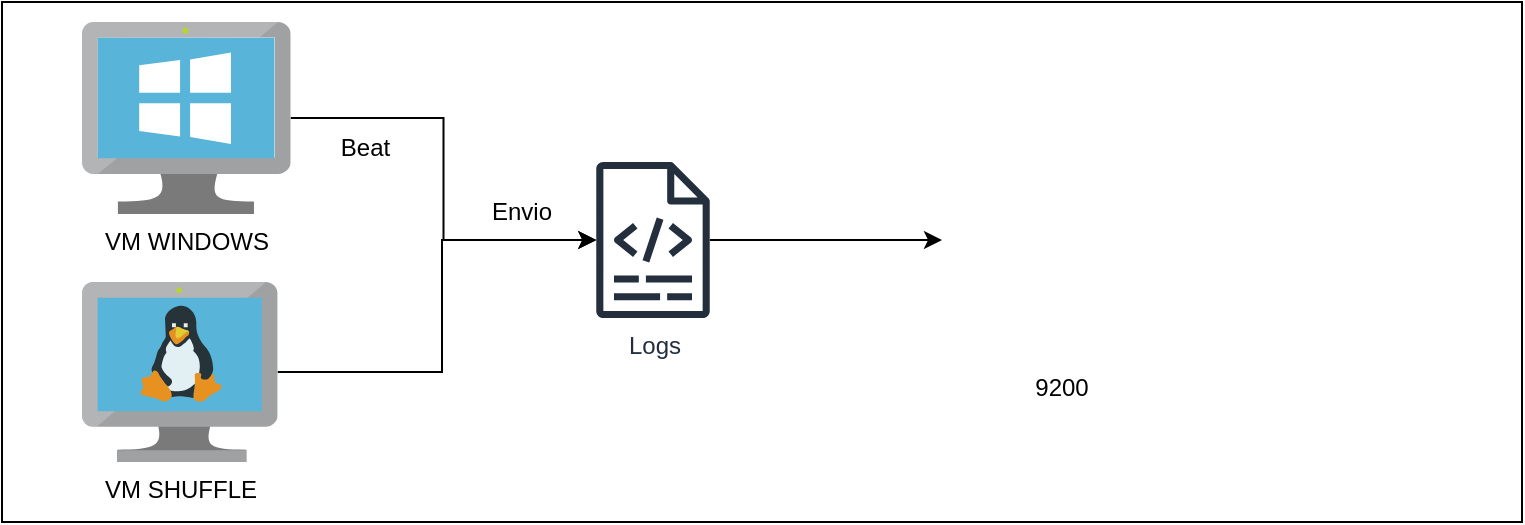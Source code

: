 <mxfile version="22.1.11" type="device" pages="3">
  <diagram name="ELK " id="idK8K4A5rRCEBnmIemRp">
    <mxGraphModel dx="1434" dy="781" grid="1" gridSize="10" guides="1" tooltips="1" connect="1" arrows="1" fold="1" page="1" pageScale="1" pageWidth="850" pageHeight="1100" math="0" shadow="0">
      <root>
        <mxCell id="0" />
        <mxCell id="1" parent="0" />
        <mxCell id="2aiQwRAXd9ur8T_TzMsw-5" value="" style="rounded=0;whiteSpace=wrap;html=1;" parent="1" vertex="1">
          <mxGeometry x="100" y="120" width="760" height="260" as="geometry" />
        </mxCell>
        <mxCell id="2aiQwRAXd9ur8T_TzMsw-7" style="edgeStyle=orthogonalEdgeStyle;rounded=0;orthogonalLoop=1;jettySize=auto;html=1;" parent="1" source="2aiQwRAXd9ur8T_TzMsw-3" target="2aiQwRAXd9ur8T_TzMsw-6" edge="1">
          <mxGeometry relative="1" as="geometry" />
        </mxCell>
        <mxCell id="2aiQwRAXd9ur8T_TzMsw-3" value="VM WINDOWS" style="image;sketch=0;aspect=fixed;html=1;points=[];align=center;fontSize=12;image=img/lib/mscae/VirtualMachineWindows.svg;" parent="1" vertex="1">
          <mxGeometry x="140" y="130" width="104.35" height="96" as="geometry" />
        </mxCell>
        <mxCell id="2aiQwRAXd9ur8T_TzMsw-8" style="edgeStyle=orthogonalEdgeStyle;rounded=0;orthogonalLoop=1;jettySize=auto;html=1;" parent="1" source="2aiQwRAXd9ur8T_TzMsw-4" target="2aiQwRAXd9ur8T_TzMsw-6" edge="1">
          <mxGeometry relative="1" as="geometry">
            <Array as="points">
              <mxPoint x="320" y="305" />
              <mxPoint x="320" y="239" />
            </Array>
          </mxGeometry>
        </mxCell>
        <mxCell id="2aiQwRAXd9ur8T_TzMsw-4" value="VM SHUFFLE" style="image;sketch=0;aspect=fixed;html=1;points=[];align=center;fontSize=12;image=img/lib/mscae/VM_Linux.svg;" parent="1" vertex="1">
          <mxGeometry x="140" y="260" width="97.83" height="90" as="geometry" />
        </mxCell>
        <mxCell id="2aiQwRAXd9ur8T_TzMsw-11" style="edgeStyle=orthogonalEdgeStyle;rounded=0;orthogonalLoop=1;jettySize=auto;html=1;" parent="1" source="2aiQwRAXd9ur8T_TzMsw-6" target="2aiQwRAXd9ur8T_TzMsw-10" edge="1">
          <mxGeometry relative="1" as="geometry" />
        </mxCell>
        <mxCell id="2aiQwRAXd9ur8T_TzMsw-6" value="Logs" style="sketch=0;outlineConnect=0;fontColor=#232F3E;gradientColor=none;fillColor=#232F3D;strokeColor=none;dashed=0;verticalLabelPosition=bottom;verticalAlign=top;align=center;html=1;fontSize=12;fontStyle=0;aspect=fixed;pointerEvents=1;shape=mxgraph.aws4.logs;" parent="1" vertex="1">
          <mxGeometry x="397" y="200" width="57" height="78" as="geometry" />
        </mxCell>
        <mxCell id="2aiQwRAXd9ur8T_TzMsw-9" value="Envio" style="text;html=1;strokeColor=none;fillColor=none;align=center;verticalAlign=middle;whiteSpace=wrap;rounded=0;" parent="1" vertex="1">
          <mxGeometry x="330" y="210" width="60" height="30" as="geometry" />
        </mxCell>
        <mxCell id="2aiQwRAXd9ur8T_TzMsw-10" value="9200" style="shape=image;verticalLabelPosition=bottom;labelBackgroundColor=default;verticalAlign=top;aspect=fixed;imageAspect=0;image=https://cdn.worldvectorlogo.com/logos/elasticsearch.svg;" parent="1" vertex="1">
          <mxGeometry x="570" y="179" width="120" height="120" as="geometry" />
        </mxCell>
        <mxCell id="utybNbqfqCuYVU4lpM4z-1" value="Beat" style="shape=image;verticalLabelPosition=bottom;labelBackgroundColor=default;verticalAlign=top;aspect=fixed;imageAspect=0;image=https://www.canchito-dev.com/public/blog/wp-content/uploads/2021/12/beats-logo-color.png;clipPath=inset(3.67% 11.33% 5.67% 14%);" parent="1" vertex="1">
          <mxGeometry x="260" y="126.14" width="43.53" height="52.86" as="geometry" />
        </mxCell>
      </root>
    </mxGraphModel>
  </diagram>
  <diagram name="wazuh" id="kKhoqPA5zqjPQmIdHD5c">
    <mxGraphModel dx="989" dy="539" grid="1" gridSize="10" guides="1" tooltips="1" connect="1" arrows="1" fold="1" page="1" pageScale="1" pageWidth="850" pageHeight="1100" math="0" shadow="0">
      <root>
        <mxCell id="BhqRYQ2Hw_QdvabaQWka-0" />
        <mxCell id="BhqRYQ2Hw_QdvabaQWka-1" parent="BhqRYQ2Hw_QdvabaQWka-0" />
        <mxCell id="BhqRYQ2Hw_QdvabaQWka-2" value="" style="rounded=0;whiteSpace=wrap;html=1;" vertex="1" parent="BhqRYQ2Hw_QdvabaQWka-1">
          <mxGeometry x="100" y="50" width="1040" height="510" as="geometry" />
        </mxCell>
        <mxCell id="BhqRYQ2Hw_QdvabaQWka-3" style="edgeStyle=orthogonalEdgeStyle;rounded=0;orthogonalLoop=1;jettySize=auto;html=1;" edge="1" parent="BhqRYQ2Hw_QdvabaQWka-1" source="BhqRYQ2Hw_QdvabaQWka-4" target="BhqRYQ2Hw_QdvabaQWka-8">
          <mxGeometry relative="1" as="geometry" />
        </mxCell>
        <mxCell id="BhqRYQ2Hw_QdvabaQWka-4" value="VM WINDOWS" style="image;sketch=0;aspect=fixed;html=1;points=[];align=center;fontSize=12;image=img/lib/mscae/VirtualMachineWindows.svg;" vertex="1" parent="BhqRYQ2Hw_QdvabaQWka-1">
          <mxGeometry x="140" y="130" width="104.35" height="96" as="geometry" />
        </mxCell>
        <mxCell id="BhqRYQ2Hw_QdvabaQWka-5" style="edgeStyle=orthogonalEdgeStyle;rounded=0;orthogonalLoop=1;jettySize=auto;html=1;" edge="1" parent="BhqRYQ2Hw_QdvabaQWka-1" source="BhqRYQ2Hw_QdvabaQWka-6" target="BhqRYQ2Hw_QdvabaQWka-8">
          <mxGeometry relative="1" as="geometry">
            <Array as="points">
              <mxPoint x="320" y="305" />
              <mxPoint x="320" y="239" />
            </Array>
          </mxGeometry>
        </mxCell>
        <mxCell id="BhqRYQ2Hw_QdvabaQWka-6" value="VM SHUFFLE" style="image;sketch=0;aspect=fixed;html=1;points=[];align=center;fontSize=12;image=img/lib/mscae/VM_Linux.svg;" vertex="1" parent="BhqRYQ2Hw_QdvabaQWka-1">
          <mxGeometry x="140" y="260" width="97.83" height="90" as="geometry" />
        </mxCell>
        <mxCell id="BhqRYQ2Hw_QdvabaQWka-7" style="edgeStyle=orthogonalEdgeStyle;rounded=0;orthogonalLoop=1;jettySize=auto;html=1;" edge="1" parent="BhqRYQ2Hw_QdvabaQWka-1" source="BhqRYQ2Hw_QdvabaQWka-8">
          <mxGeometry relative="1" as="geometry">
            <mxPoint x="570" y="239" as="targetPoint" />
          </mxGeometry>
        </mxCell>
        <mxCell id="BhqRYQ2Hw_QdvabaQWka-8" value="Logs" style="sketch=0;outlineConnect=0;fontColor=#232F3E;gradientColor=none;fillColor=#232F3D;strokeColor=none;dashed=0;verticalLabelPosition=bottom;verticalAlign=top;align=center;html=1;fontSize=12;fontStyle=0;aspect=fixed;pointerEvents=1;shape=mxgraph.aws4.logs;" vertex="1" parent="BhqRYQ2Hw_QdvabaQWka-1">
          <mxGeometry x="397" y="200" width="57" height="78" as="geometry" />
        </mxCell>
        <mxCell id="BhqRYQ2Hw_QdvabaQWka-9" value="Envio" style="text;html=1;strokeColor=none;fillColor=none;align=center;verticalAlign=middle;whiteSpace=wrap;rounded=0;" vertex="1" parent="BhqRYQ2Hw_QdvabaQWka-1">
          <mxGeometry x="330" y="210" width="60" height="30" as="geometry" />
        </mxCell>
        <mxCell id="_SaT1sM4ZOMUlj1Ge3Cp-1" style="edgeStyle=orthogonalEdgeStyle;rounded=0;orthogonalLoop=1;jettySize=auto;html=1;" edge="1" parent="BhqRYQ2Hw_QdvabaQWka-1" source="ywQ_Ot-MJz-mPGQtIAlU-1" target="_SaT1sM4ZOMUlj1Ge3Cp-0">
          <mxGeometry relative="1" as="geometry" />
        </mxCell>
        <mxCell id="ywQ_Ot-MJz-mPGQtIAlU-1" value="Wahum manger" style="shape=image;verticalLabelPosition=bottom;labelBackgroundColor=default;verticalAlign=top;aspect=fixed;imageAspect=0;image=https://wroberts.me/wp-content/uploads/2022/11/wazuh-666x628.webp;" vertex="1" parent="BhqRYQ2Hw_QdvabaQWka-1">
          <mxGeometry x="540" y="180" width="127" height="120" as="geometry" />
        </mxCell>
        <mxCell id="ywQ_Ot-MJz-mPGQtIAlU-2" value="" style="shape=image;verticalLabelPosition=bottom;labelBackgroundColor=default;verticalAlign=top;aspect=fixed;imageAspect=0;image=https://www.codegravity.com/images/9/d/b/b/f/9dbbf96eb12285fafed6cfc030be39f5f086aecc-wazuh.png;" vertex="1" parent="BhqRYQ2Hw_QdvabaQWka-1">
          <mxGeometry x="244.35" y="200" width="71" height="71.24" as="geometry" />
        </mxCell>
        <mxCell id="yQSdPzMxJd-mdbHg1v_u-1" style="edgeStyle=orthogonalEdgeStyle;rounded=0;orthogonalLoop=1;jettySize=auto;html=1;entryX=0;entryY=0.5;entryDx=0;entryDy=0;" edge="1" parent="BhqRYQ2Hw_QdvabaQWka-1" source="_SaT1sM4ZOMUlj1Ge3Cp-0" target="yQSdPzMxJd-mdbHg1v_u-0">
          <mxGeometry relative="1" as="geometry" />
        </mxCell>
        <mxCell id="SgbQOhfQ8bWoFGJusHD4-2" value="Text" style="edgeLabel;html=1;align=center;verticalAlign=middle;resizable=0;points=[];" vertex="1" connectable="0" parent="yQSdPzMxJd-mdbHg1v_u-1">
          <mxGeometry x="0.022" y="3" relative="1" as="geometry">
            <mxPoint as="offset" />
          </mxGeometry>
        </mxCell>
        <mxCell id="lQBs1gwL8xJSz2Rckm_1-2" style="edgeStyle=orthogonalEdgeStyle;rounded=0;orthogonalLoop=1;jettySize=auto;html=1;entryX=0;entryY=0.5;entryDx=0;entryDy=0;" edge="1" parent="BhqRYQ2Hw_QdvabaQWka-1" source="_SaT1sM4ZOMUlj1Ge3Cp-0" target="lQBs1gwL8xJSz2Rckm_1-1">
          <mxGeometry relative="1" as="geometry" />
        </mxCell>
        <mxCell id="SgbQOhfQ8bWoFGJusHD4-1" style="edgeStyle=orthogonalEdgeStyle;rounded=0;orthogonalLoop=1;jettySize=auto;html=1;entryX=0;entryY=0.5;entryDx=0;entryDy=0;" edge="1" parent="BhqRYQ2Hw_QdvabaQWka-1" source="_SaT1sM4ZOMUlj1Ge3Cp-0" target="SgbQOhfQ8bWoFGJusHD4-0">
          <mxGeometry relative="1" as="geometry">
            <Array as="points">
              <mxPoint x="900" y="240" />
              <mxPoint x="900" y="458" />
            </Array>
          </mxGeometry>
        </mxCell>
        <mxCell id="_SaT1sM4ZOMUlj1Ge3Cp-0" value="SHUFFLE" style="shape=image;verticalLabelPosition=bottom;labelBackgroundColor=default;verticalAlign=top;aspect=fixed;imageAspect=0;image=https://shuffler.io/images/Shuffle_logo.png;" vertex="1" parent="BhqRYQ2Hw_QdvabaQWka-1">
          <mxGeometry x="770" y="193.25" width="93.5" height="93.5" as="geometry" />
        </mxCell>
        <mxCell id="yQSdPzMxJd-mdbHg1v_u-0" value="Create ticket &#xa;DFIR-IRIS" style="shape=image;verticalLabelPosition=bottom;labelBackgroundColor=default;verticalAlign=top;aspect=fixed;imageAspect=0;image=https://images.opencollective.com/dfir-iris/e905077/logo/256.png;" vertex="1" parent="BhqRYQ2Hw_QdvabaQWka-1">
          <mxGeometry x="940" y="64" width="116" height="116" as="geometry" />
        </mxCell>
        <mxCell id="lQBs1gwL8xJSz2Rckm_1-0" value="" style="shape=image;verticalLabelPosition=bottom;labelBackgroundColor=default;verticalAlign=top;aspect=fixed;imageAspect=0;image=https://cdn3.iconfinder.com/data/icons/logos-and-brands-adobe/512/267_Python-512.png;" vertex="1" parent="BhqRYQ2Hw_QdvabaQWka-1">
          <mxGeometry x="1013" y="226" width="67" height="67" as="geometry" />
        </mxCell>
        <mxCell id="lQBs1gwL8xJSz2Rckm_1-1" value="IA analyzer&#xa;Ollama" style="shape=image;verticalLabelPosition=bottom;labelBackgroundColor=default;verticalAlign=top;aspect=fixed;imageAspect=0;image=https://cdn-icons-png.flaticon.com/512/7726/7726723.png;" vertex="1" parent="BhqRYQ2Hw_QdvabaQWka-1">
          <mxGeometry x="940" y="277" width="73" height="73" as="geometry" />
        </mxCell>
        <mxCell id="SgbQOhfQ8bWoFGJusHD4-0" value="Notification&#xa;Discord" style="shape=image;verticalLabelPosition=bottom;labelBackgroundColor=default;verticalAlign=top;aspect=fixed;imageAspect=0;image=https://encrypted-tbn0.gstatic.com/images?q=tbn:ANd9GcQjWs7Ej7_pjg3ncK6KrNbC6hxO6LwAX9cBpw&amp;s;" vertex="1" parent="BhqRYQ2Hw_QdvabaQWka-1">
          <mxGeometry x="930" y="400" width="116" height="116" as="geometry" />
        </mxCell>
      </root>
    </mxGraphModel>
  </diagram>
  <diagram id="4E_l7z8rZMeOdxJWLBAT" name="SHUFFLE">
    <mxGraphModel dx="1434" dy="781" grid="1" gridSize="10" guides="1" tooltips="1" connect="1" arrows="1" fold="1" page="1" pageScale="1" pageWidth="850" pageHeight="1100" math="0" shadow="0">
      <root>
        <mxCell id="0" />
        <mxCell id="1" parent="0" />
        <mxCell id="-MjRns81y0ychtSnBjui-1" value="GET Alerts&#xa;SIEM" style="shape=image;verticalLabelPosition=bottom;labelBackgroundColor=default;verticalAlign=top;aspect=fixed;imageAspect=0;image=https://brandslogos.com/wp-content/uploads/images/large/elastic-elasticsearch-logo.png;" parent="1" vertex="1">
          <mxGeometry x="210" y="501.5" width="140" height="140" as="geometry" />
        </mxCell>
        <mxCell id="-MjRns81y0ychtSnBjui-2" value="" style="shape=image;verticalLabelPosition=bottom;labelBackgroundColor=default;verticalAlign=top;aspect=fixed;imageAspect=0;image=https://cdn3.iconfinder.com/data/icons/logos-and-brands-adobe/512/267_Python-512.png;" parent="1" vertex="1">
          <mxGeometry x="540" y="490" width="67" height="67" as="geometry" />
        </mxCell>
        <mxCell id="-MjRns81y0ychtSnBjui-3" value="IA analyzer&#xa;Ollama" style="shape=image;verticalLabelPosition=bottom;labelBackgroundColor=default;verticalAlign=top;aspect=fixed;imageAspect=0;image=https://cdn-icons-png.flaticon.com/512/7726/7726723.png;" parent="1" vertex="1">
          <mxGeometry x="467" y="520" width="73" height="73" as="geometry" />
        </mxCell>
        <mxCell id="-MjRns81y0ychtSnBjui-5" style="edgeStyle=orthogonalEdgeStyle;rounded=0;orthogonalLoop=1;jettySize=auto;html=1;" parent="1" source="-MjRns81y0ychtSnBjui-4" target="-MjRns81y0ychtSnBjui-1" edge="1">
          <mxGeometry relative="1" as="geometry" />
        </mxCell>
        <mxCell id="-MjRns81y0ychtSnBjui-18" style="edgeStyle=orthogonalEdgeStyle;rounded=0;orthogonalLoop=1;jettySize=auto;html=1;" parent="1" source="-MjRns81y0ychtSnBjui-4" target="-MjRns81y0ychtSnBjui-16" edge="1">
          <mxGeometry relative="1" as="geometry" />
        </mxCell>
        <mxCell id="-MjRns81y0ychtSnBjui-19" style="edgeStyle=orthogonalEdgeStyle;rounded=0;orthogonalLoop=1;jettySize=auto;html=1;entryX=0.5;entryY=1;entryDx=0;entryDy=0;" parent="1" source="-MjRns81y0ychtSnBjui-11" target="-MjRns81y0ychtSnBjui-12" edge="1">
          <mxGeometry relative="1" as="geometry" />
        </mxCell>
        <mxCell id="-MjRns81y0ychtSnBjui-20" style="edgeStyle=orthogonalEdgeStyle;rounded=0;orthogonalLoop=1;jettySize=auto;html=1;" parent="1" source="-MjRns81y0ychtSnBjui-9" target="-MjRns81y0ychtSnBjui-3" edge="1">
          <mxGeometry relative="1" as="geometry" />
        </mxCell>
        <mxCell id="-MjRns81y0ychtSnBjui-4" value="SHUFFLE" style="shape=image;verticalLabelPosition=bottom;labelBackgroundColor=default;verticalAlign=top;aspect=fixed;imageAspect=0;image=https://shuffler.io/images/Shuffle_logo.png;" parent="1" vertex="1">
          <mxGeometry x="456.75" y="796.5" width="93.5" height="93.5" as="geometry" />
        </mxCell>
        <mxCell id="-MjRns81y0ychtSnBjui-8" value="1" style="strokeWidth=2;html=1;shape=mxgraph.flowchart.start_2;whiteSpace=wrap;" parent="1" vertex="1">
          <mxGeometry x="255" y="690" width="50" height="50" as="geometry" />
        </mxCell>
        <mxCell id="-MjRns81y0ychtSnBjui-12" value="Create ticket &#xa;DFIR-IRIS" style="shape=image;verticalLabelPosition=bottom;labelBackgroundColor=default;verticalAlign=top;aspect=fixed;imageAspect=0;image=https://images.opencollective.com/dfir-iris/e905077/logo/256.png;" parent="1" vertex="1">
          <mxGeometry x="670" y="501.5" width="116" height="116" as="geometry" />
        </mxCell>
        <mxCell id="-MjRns81y0ychtSnBjui-16" value="Notification&#xa;Discord" style="shape=image;verticalLabelPosition=bottom;labelBackgroundColor=default;verticalAlign=top;aspect=fixed;imageAspect=0;image=https://encrypted-tbn0.gstatic.com/images?q=tbn:ANd9GcQjWs7Ej7_pjg3ncK6KrNbC6hxO6LwAX9cBpw&amp;s;" parent="1" vertex="1">
          <mxGeometry x="840" y="501.5" width="116" height="116" as="geometry" />
        </mxCell>
        <mxCell id="-MjRns81y0ychtSnBjui-21" value="" style="edgeStyle=orthogonalEdgeStyle;rounded=0;orthogonalLoop=1;jettySize=auto;html=1;" parent="1" source="-MjRns81y0ychtSnBjui-4" target="-MjRns81y0ychtSnBjui-9" edge="1">
          <mxGeometry relative="1" as="geometry">
            <mxPoint x="450" y="750" as="sourcePoint" />
            <mxPoint x="450" y="606" as="targetPoint" />
          </mxGeometry>
        </mxCell>
        <mxCell id="-MjRns81y0ychtSnBjui-9" value="2" style="strokeWidth=2;html=1;shape=mxgraph.flowchart.start_2;whiteSpace=wrap;" parent="1" vertex="1">
          <mxGeometry x="478.5" y="690" width="50" height="50" as="geometry" />
        </mxCell>
        <mxCell id="-MjRns81y0ychtSnBjui-23" value="" style="edgeStyle=orthogonalEdgeStyle;rounded=0;orthogonalLoop=1;jettySize=auto;html=1;entryX=0.5;entryY=1;entryDx=0;entryDy=0;" parent="1" source="-MjRns81y0ychtSnBjui-4" target="-MjRns81y0ychtSnBjui-11" edge="1">
          <mxGeometry relative="1" as="geometry">
            <mxPoint x="550" y="843" as="sourcePoint" />
            <mxPoint x="728" y="627" as="targetPoint" />
          </mxGeometry>
        </mxCell>
        <mxCell id="-MjRns81y0ychtSnBjui-11" value="3" style="strokeWidth=2;html=1;shape=mxgraph.flowchart.start_2;whiteSpace=wrap;" parent="1" vertex="1">
          <mxGeometry x="703" y="690" width="50" height="50" as="geometry" />
        </mxCell>
        <mxCell id="-MjRns81y0ychtSnBjui-24" value="4" style="strokeWidth=2;html=1;shape=mxgraph.flowchart.start_2;whiteSpace=wrap;" parent="1" vertex="1">
          <mxGeometry x="873" y="690" width="50" height="50" as="geometry" />
        </mxCell>
      </root>
    </mxGraphModel>
  </diagram>
</mxfile>
